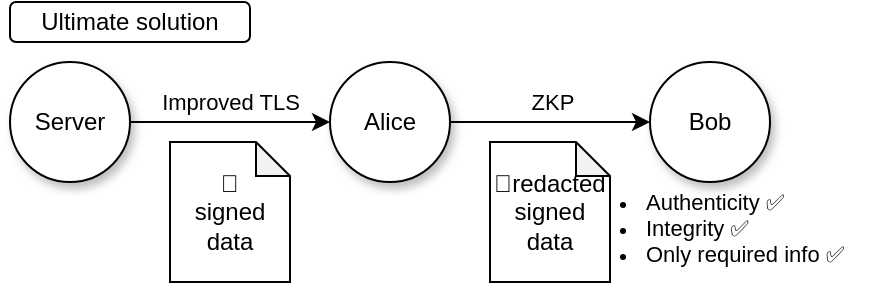 <mxfile>
    <diagram name="Page-1" id="E1Tv2Iv79u1PMs5fWFh_">
        <mxGraphModel dx="829" dy="769" grid="1" gridSize="10" guides="1" tooltips="1" connect="1" arrows="1" fold="1" page="1" pageScale="1" pageWidth="827" pageHeight="1169" math="0" shadow="0">
            <root>
                <mxCell id="0"/>
                <mxCell id="1" parent="0"/>
                <mxCell id="HxEEL8P-OPklS3m3PPNj-48" value="Ultimate solution" style="rounded=1;whiteSpace=wrap;html=1;" parent="1" vertex="1">
                    <mxGeometry x="70" y="330" width="120" height="20" as="geometry"/>
                </mxCell>
                <mxCell id="HxEEL8P-OPklS3m3PPNj-37" value="Server" style="ellipse;whiteSpace=wrap;html=1;aspect=fixed;shadow=1;" parent="1" vertex="1">
                    <mxGeometry x="70" y="360" width="60" height="60" as="geometry"/>
                </mxCell>
                <mxCell id="HxEEL8P-OPklS3m3PPNj-39" value="Alice" style="ellipse;whiteSpace=wrap;html=1;aspect=fixed;shadow=1;" parent="1" vertex="1">
                    <mxGeometry x="230" y="360" width="60" height="60" as="geometry"/>
                </mxCell>
                <mxCell id="HxEEL8P-OPklS3m3PPNj-40" value="Bob" style="ellipse;whiteSpace=wrap;html=1;aspect=fixed;shadow=1;" parent="1" vertex="1">
                    <mxGeometry x="390" y="360" width="60" height="60" as="geometry"/>
                </mxCell>
                <mxCell id="HxEEL8P-OPklS3m3PPNj-38" style="edgeStyle=orthogonalEdgeStyle;rounded=0;orthogonalLoop=1;jettySize=auto;html=1;exitX=1;exitY=0.5;exitDx=0;exitDy=0;entryX=0;entryY=0.5;entryDx=0;entryDy=0;" parent="1" source="HxEEL8P-OPklS3m3PPNj-39" target="HxEEL8P-OPklS3m3PPNj-40" edge="1">
                    <mxGeometry relative="1" as="geometry"/>
                </mxCell>
                <mxCell id="HxEEL8P-OPklS3m3PPNj-49" value="ZKP" style="edgeLabel;html=1;align=center;verticalAlign=middle;resizable=0;points=[];" parent="HxEEL8P-OPklS3m3PPNj-38" vertex="1" connectable="0">
                    <mxGeometry x="-0.235" y="1" relative="1" as="geometry">
                        <mxPoint x="12" y="-9" as="offset"/>
                    </mxGeometry>
                </mxCell>
                <mxCell id="HxEEL8P-OPklS3m3PPNj-41" value="" style="endArrow=classic;html=1;rounded=0;exitX=1;exitY=0.5;exitDx=0;exitDy=0;" parent="1" source="HxEEL8P-OPklS3m3PPNj-37" target="HxEEL8P-OPklS3m3PPNj-39" edge="1">
                    <mxGeometry width="50" height="50" relative="1" as="geometry">
                        <mxPoint x="410" y="530" as="sourcePoint"/>
                        <mxPoint x="460" y="480" as="targetPoint"/>
                    </mxGeometry>
                </mxCell>
                <mxCell id="HxEEL8P-OPklS3m3PPNj-42" value="Improved TLS" style="edgeLabel;html=1;align=center;verticalAlign=middle;resizable=0;points=[];" parent="HxEEL8P-OPklS3m3PPNj-41" vertex="1" connectable="0">
                    <mxGeometry x="-0.146" y="-1" relative="1" as="geometry">
                        <mxPoint x="7" y="-11" as="offset"/>
                    </mxGeometry>
                </mxCell>
                <mxCell id="HxEEL8P-OPklS3m3PPNj-43" value="🔐&lt;br&gt;signed&lt;br&gt;data&lt;br&gt;" style="shape=note;whiteSpace=wrap;html=1;backgroundOutline=1;darkOpacity=0.05;size=17;" parent="1" vertex="1">
                    <mxGeometry x="150" y="400" width="60" height="70" as="geometry"/>
                </mxCell>
                <mxCell id="HxEEL8P-OPklS3m3PPNj-44" value="🔐redacted&lt;br&gt;signed&lt;br style=&quot;border-color: var(--border-color);&quot;&gt;data" style="shape=note;whiteSpace=wrap;html=1;backgroundOutline=1;darkOpacity=0.05;size=17;" parent="1" vertex="1">
                    <mxGeometry x="310" y="400" width="60" height="70" as="geometry"/>
                </mxCell>
                <mxCell id="HxEEL8P-OPklS3m3PPNj-45" value="&lt;ul style=&quot;font-size: 11px;&quot;&gt;&lt;li style=&quot;border-color: var(--border-color);&quot;&gt;Authenticity ✅&lt;/li&gt;&lt;li style=&quot;border-color: var(--border-color);&quot;&gt;Integrity&amp;nbsp;✅&lt;/li&gt;&lt;li style=&quot;border-color: var(--border-color);&quot;&gt;Only required info&amp;nbsp;✅&lt;br&gt;&lt;/li&gt;&lt;/ul&gt;" style="rounded=0;whiteSpace=wrap;html=1;align=left;fillColor=none;strokeColor=none;horizontal=1;" parent="1" vertex="1">
                    <mxGeometry x="346" y="413" width="164" height="60" as="geometry"/>
                </mxCell>
            </root>
        </mxGraphModel>
    </diagram>
</mxfile>